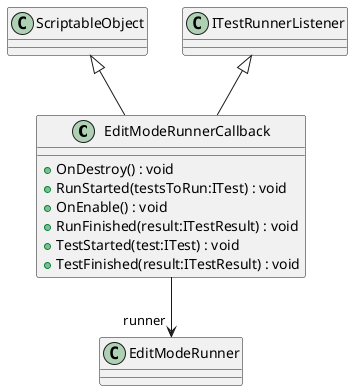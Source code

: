 @startuml
class EditModeRunnerCallback {
    + OnDestroy() : void
    + RunStarted(testsToRun:ITest) : void
    + OnEnable() : void
    + RunFinished(result:ITestResult) : void
    + TestStarted(test:ITest) : void
    + TestFinished(result:ITestResult) : void
}
ScriptableObject <|-- EditModeRunnerCallback
ITestRunnerListener <|-- EditModeRunnerCallback
EditModeRunnerCallback --> "runner" EditModeRunner
@enduml
